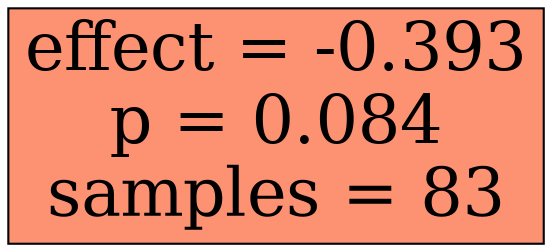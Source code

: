 digraph Tree {
node [shape=box, fontsize=32] ;
edge [fontsize=24] ;
0 [label="effect = -0.393\np = 0.084\nsamples = 83", style=filled, fillcolor="/reds9/4"] ;
}